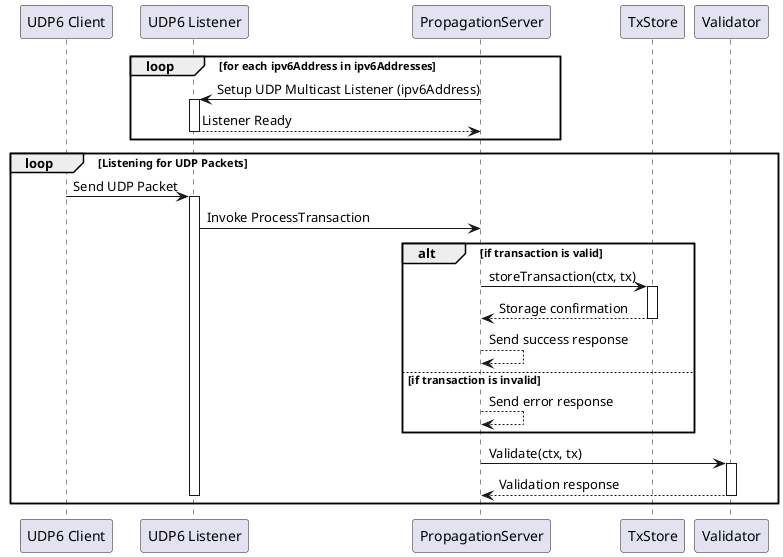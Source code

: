 @startuml

participant "UDP6 Client" as Client
participant "UDP6 Listener" as UDPListener

participant "PropagationServer" as PropagationServer

loop for each ipv6Address in ipv6Addresses
    PropagationServer -> UDPListener: Setup UDP Multicast Listener (ipv6Address)
    activate UDPListener
    UDPListener --> PropagationServer: Listener Ready
    deactivate UDPListener
end

loop Listening for UDP Packets
    Client -> UDPListener: Send UDP Packet
    activate UDPListener
    UDPListener -> PropagationServer: Invoke ProcessTransaction

    alt if transaction is valid
        PropagationServer -> TxStore: storeTransaction(ctx, tx)
        activate TxStore
        TxStore --> PropagationServer: Storage confirmation
        deactivate TxStore
        PropagationServer --> PropagationServer: Send success response
    else if transaction is invalid
        PropagationServer --> PropagationServer: Send error response
    end


    PropagationServer -> Validator: Validate(ctx, tx)
    activate Validator
    Validator --> PropagationServer: Validation response
    deactivate Validator

    deactivate UDPListener
end

@enduml
